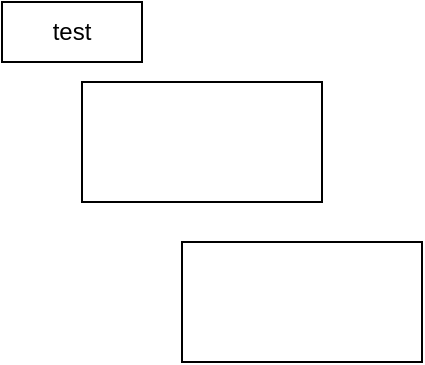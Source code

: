 <mxfile version="20.5.3" type="github">
  <diagram id="uXSbpmoKmUvxu8k1YoCK" name="第 1 页">
    <mxGraphModel dx="1422" dy="708" grid="1" gridSize="10" guides="1" tooltips="1" connect="1" arrows="1" fold="1" page="1" pageScale="1" pageWidth="827" pageHeight="1169" math="0" shadow="0">
      <root>
        <mxCell id="0" />
        <mxCell id="1" parent="0" />
        <mxCell id="KUTIvlgUf4BZGkWEYJtW-1" value="test" style="rounded=0;whiteSpace=wrap;html=1;" parent="1" vertex="1">
          <mxGeometry x="70" y="90" width="70" height="30" as="geometry" />
        </mxCell>
        <mxCell id="2-daHyhf6cDFBE6FRWDz-1" value="" style="rounded=0;whiteSpace=wrap;html=1;" vertex="1" parent="1">
          <mxGeometry x="160" y="210" width="120" height="60" as="geometry" />
        </mxCell>
        <mxCell id="2-daHyhf6cDFBE6FRWDz-2" value="" style="rounded=0;whiteSpace=wrap;html=1;" vertex="1" parent="1">
          <mxGeometry x="110" y="130" width="120" height="60" as="geometry" />
        </mxCell>
      </root>
    </mxGraphModel>
  </diagram>
</mxfile>
